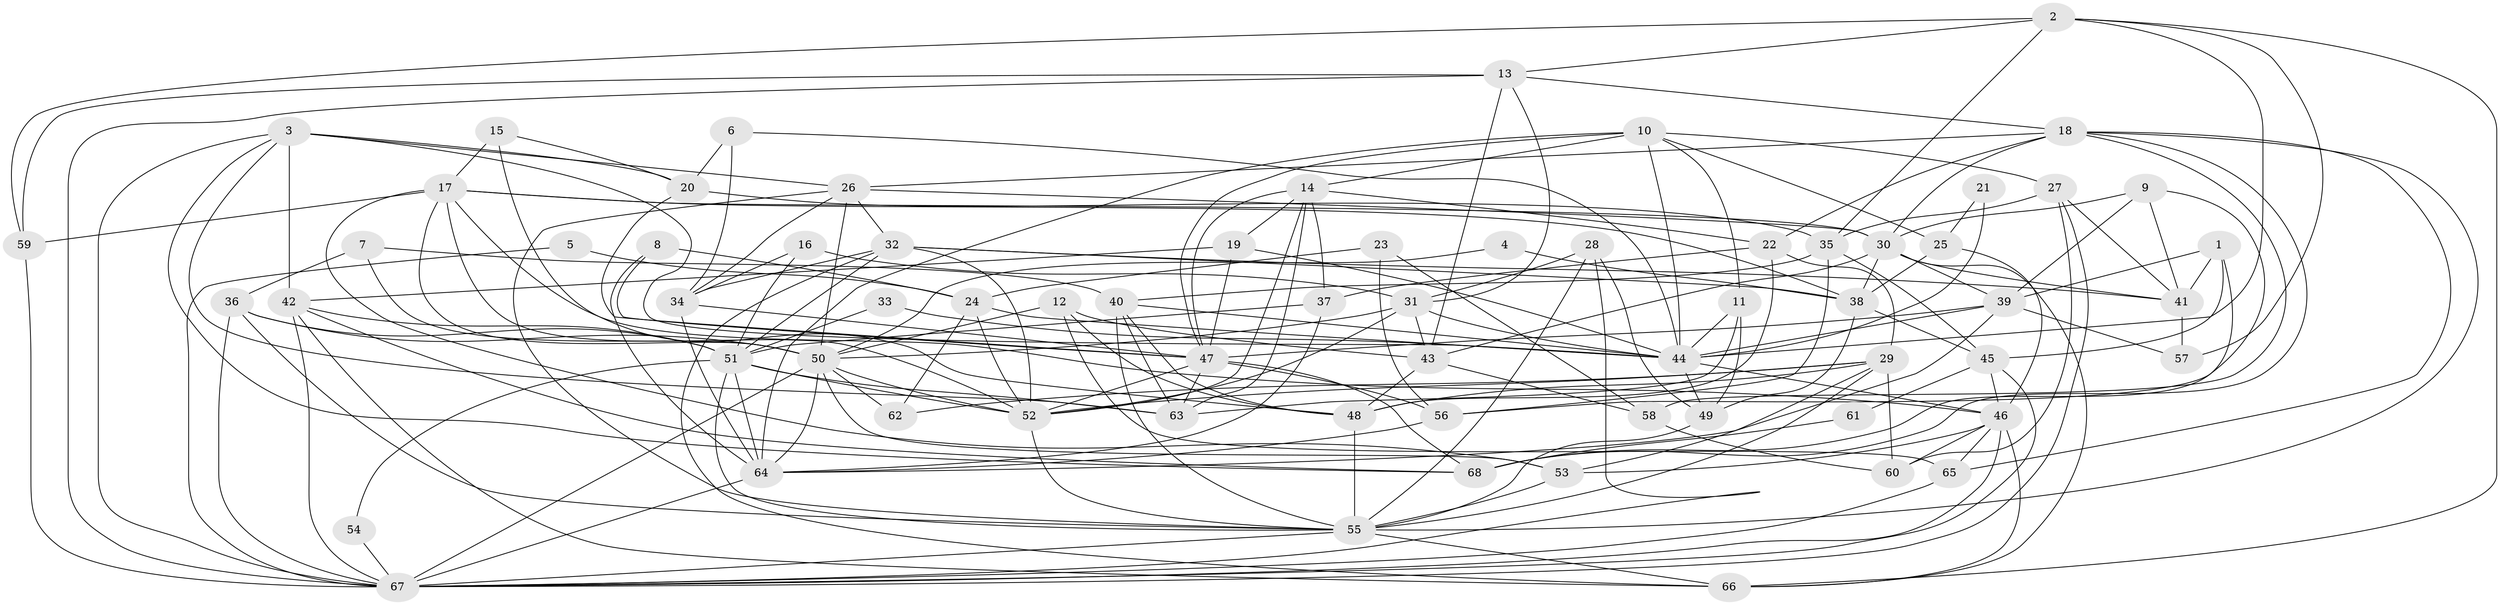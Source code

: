 // original degree distribution, {4: 0.3014705882352941, 2: 0.125, 6: 0.11029411764705882, 3: 0.2647058823529412, 5: 0.16176470588235295, 7: 0.022058823529411766, 9: 0.007352941176470588, 8: 0.007352941176470588}
// Generated by graph-tools (version 1.1) at 2025/50/03/09/25 03:50:08]
// undirected, 68 vertices, 198 edges
graph export_dot {
graph [start="1"]
  node [color=gray90,style=filled];
  1;
  2;
  3;
  4;
  5;
  6;
  7;
  8;
  9;
  10;
  11;
  12;
  13;
  14;
  15;
  16;
  17;
  18;
  19;
  20;
  21;
  22;
  23;
  24;
  25;
  26;
  27;
  28;
  29;
  30;
  31;
  32;
  33;
  34;
  35;
  36;
  37;
  38;
  39;
  40;
  41;
  42;
  43;
  44;
  45;
  46;
  47;
  48;
  49;
  50;
  51;
  52;
  53;
  54;
  55;
  56;
  57;
  58;
  59;
  60;
  61;
  62;
  63;
  64;
  65;
  66;
  67;
  68;
  1 -- 39 [weight=1.0];
  1 -- 41 [weight=1.0];
  1 -- 45 [weight=1.0];
  1 -- 68 [weight=1.0];
  2 -- 13 [weight=1.0];
  2 -- 35 [weight=1.0];
  2 -- 44 [weight=1.0];
  2 -- 57 [weight=1.0];
  2 -- 59 [weight=1.0];
  2 -- 66 [weight=1.0];
  3 -- 20 [weight=1.0];
  3 -- 26 [weight=1.0];
  3 -- 42 [weight=1.0];
  3 -- 44 [weight=1.0];
  3 -- 63 [weight=1.0];
  3 -- 67 [weight=1.0];
  3 -- 68 [weight=1.0];
  4 -- 38 [weight=1.0];
  4 -- 50 [weight=1.0];
  5 -- 24 [weight=1.0];
  5 -- 67 [weight=1.0];
  6 -- 20 [weight=1.0];
  6 -- 34 [weight=1.0];
  6 -- 44 [weight=1.0];
  7 -- 36 [weight=1.0];
  7 -- 40 [weight=1.0];
  7 -- 50 [weight=1.0];
  8 -- 24 [weight=1.0];
  8 -- 47 [weight=1.0];
  8 -- 64 [weight=1.0];
  9 -- 30 [weight=1.0];
  9 -- 39 [weight=1.0];
  9 -- 41 [weight=1.0];
  9 -- 56 [weight=1.0];
  10 -- 11 [weight=1.0];
  10 -- 14 [weight=1.0];
  10 -- 25 [weight=1.0];
  10 -- 27 [weight=1.0];
  10 -- 44 [weight=1.0];
  10 -- 47 [weight=2.0];
  10 -- 64 [weight=1.0];
  11 -- 44 [weight=1.0];
  11 -- 49 [weight=1.0];
  11 -- 63 [weight=1.0];
  12 -- 43 [weight=1.0];
  12 -- 48 [weight=1.0];
  12 -- 50 [weight=1.0];
  12 -- 65 [weight=1.0];
  13 -- 18 [weight=1.0];
  13 -- 31 [weight=1.0];
  13 -- 43 [weight=1.0];
  13 -- 59 [weight=1.0];
  13 -- 67 [weight=1.0];
  14 -- 19 [weight=1.0];
  14 -- 22 [weight=1.0];
  14 -- 37 [weight=1.0];
  14 -- 47 [weight=1.0];
  14 -- 52 [weight=1.0];
  14 -- 63 [weight=1.0];
  15 -- 17 [weight=1.0];
  15 -- 20 [weight=1.0];
  15 -- 48 [weight=1.0];
  16 -- 31 [weight=1.0];
  16 -- 34 [weight=1.0];
  16 -- 51 [weight=1.0];
  17 -- 30 [weight=1.0];
  17 -- 38 [weight=1.0];
  17 -- 46 [weight=1.0];
  17 -- 50 [weight=1.0];
  17 -- 52 [weight=1.0];
  17 -- 53 [weight=1.0];
  17 -- 59 [weight=1.0];
  18 -- 22 [weight=1.0];
  18 -- 26 [weight=1.0];
  18 -- 30 [weight=1.0];
  18 -- 55 [weight=1.0];
  18 -- 58 [weight=1.0];
  18 -- 65 [weight=1.0];
  18 -- 68 [weight=1.0];
  19 -- 42 [weight=1.0];
  19 -- 44 [weight=1.0];
  19 -- 47 [weight=1.0];
  20 -- 35 [weight=1.0];
  20 -- 47 [weight=1.0];
  21 -- 25 [weight=1.0];
  21 -- 44 [weight=1.0];
  22 -- 29 [weight=1.0];
  22 -- 37 [weight=1.0];
  22 -- 48 [weight=1.0];
  23 -- 24 [weight=1.0];
  23 -- 56 [weight=1.0];
  23 -- 58 [weight=1.0];
  24 -- 44 [weight=1.0];
  24 -- 52 [weight=1.0];
  24 -- 62 [weight=1.0];
  25 -- 38 [weight=1.0];
  25 -- 46 [weight=1.0];
  26 -- 30 [weight=1.0];
  26 -- 32 [weight=1.0];
  26 -- 34 [weight=1.0];
  26 -- 50 [weight=1.0];
  26 -- 55 [weight=1.0];
  27 -- 35 [weight=1.0];
  27 -- 41 [weight=1.0];
  27 -- 60 [weight=1.0];
  27 -- 67 [weight=1.0];
  28 -- 31 [weight=1.0];
  28 -- 49 [weight=1.0];
  28 -- 55 [weight=1.0];
  28 -- 67 [weight=1.0];
  29 -- 48 [weight=1.0];
  29 -- 52 [weight=2.0];
  29 -- 53 [weight=1.0];
  29 -- 55 [weight=1.0];
  29 -- 60 [weight=1.0];
  29 -- 62 [weight=1.0];
  30 -- 38 [weight=1.0];
  30 -- 39 [weight=1.0];
  30 -- 41 [weight=1.0];
  30 -- 43 [weight=1.0];
  30 -- 66 [weight=1.0];
  31 -- 43 [weight=1.0];
  31 -- 44 [weight=1.0];
  31 -- 50 [weight=1.0];
  31 -- 52 [weight=1.0];
  32 -- 34 [weight=1.0];
  32 -- 38 [weight=1.0];
  32 -- 41 [weight=1.0];
  32 -- 51 [weight=1.0];
  32 -- 52 [weight=1.0];
  32 -- 66 [weight=1.0];
  33 -- 44 [weight=1.0];
  33 -- 51 [weight=1.0];
  34 -- 47 [weight=1.0];
  34 -- 64 [weight=1.0];
  35 -- 40 [weight=1.0];
  35 -- 45 [weight=1.0];
  35 -- 56 [weight=1.0];
  36 -- 50 [weight=1.0];
  36 -- 51 [weight=1.0];
  36 -- 55 [weight=1.0];
  36 -- 67 [weight=1.0];
  37 -- 51 [weight=1.0];
  37 -- 64 [weight=1.0];
  38 -- 45 [weight=1.0];
  38 -- 49 [weight=1.0];
  39 -- 44 [weight=1.0];
  39 -- 47 [weight=1.0];
  39 -- 57 [weight=1.0];
  39 -- 64 [weight=1.0];
  40 -- 44 [weight=1.0];
  40 -- 48 [weight=1.0];
  40 -- 55 [weight=1.0];
  40 -- 63 [weight=1.0];
  41 -- 57 [weight=1.0];
  42 -- 51 [weight=1.0];
  42 -- 66 [weight=1.0];
  42 -- 67 [weight=1.0];
  42 -- 68 [weight=1.0];
  43 -- 48 [weight=1.0];
  43 -- 58 [weight=1.0];
  44 -- 46 [weight=1.0];
  44 -- 49 [weight=1.0];
  45 -- 46 [weight=1.0];
  45 -- 61 [weight=1.0];
  45 -- 67 [weight=1.0];
  46 -- 53 [weight=1.0];
  46 -- 60 [weight=1.0];
  46 -- 65 [weight=1.0];
  46 -- 66 [weight=1.0];
  46 -- 67 [weight=1.0];
  47 -- 52 [weight=1.0];
  47 -- 56 [weight=1.0];
  47 -- 63 [weight=1.0];
  47 -- 68 [weight=1.0];
  48 -- 55 [weight=1.0];
  49 -- 55 [weight=1.0];
  50 -- 52 [weight=1.0];
  50 -- 53 [weight=1.0];
  50 -- 62 [weight=1.0];
  50 -- 64 [weight=1.0];
  50 -- 67 [weight=1.0];
  51 -- 52 [weight=1.0];
  51 -- 54 [weight=1.0];
  51 -- 55 [weight=1.0];
  51 -- 63 [weight=1.0];
  51 -- 64 [weight=1.0];
  52 -- 55 [weight=1.0];
  53 -- 55 [weight=1.0];
  54 -- 67 [weight=1.0];
  55 -- 66 [weight=1.0];
  55 -- 67 [weight=1.0];
  56 -- 64 [weight=1.0];
  58 -- 60 [weight=1.0];
  59 -- 67 [weight=1.0];
  61 -- 68 [weight=1.0];
  64 -- 67 [weight=1.0];
  65 -- 67 [weight=1.0];
}
